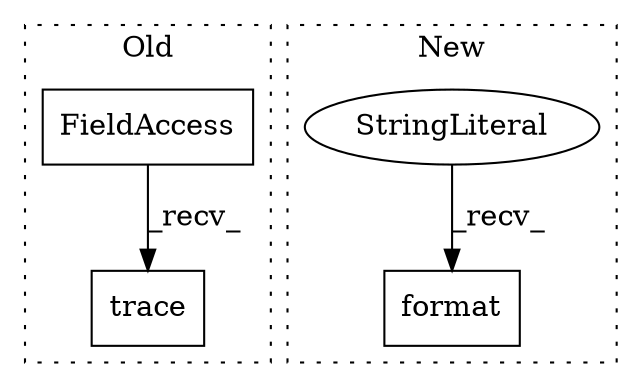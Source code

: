 digraph G {
subgraph cluster0 {
1 [label="trace" a="32" s="22992,23027" l="6,1" shape="box"];
4 [label="FieldAccess" a="22" s="22981" l="10" shape="box"];
label = "Old";
style="dotted";
}
subgraph cluster1 {
2 [label="format" a="32" s="23123,23131" l="7,1" shape="box"];
3 [label="StringLiteral" a="45" s="23101" l="21" shape="ellipse"];
label = "New";
style="dotted";
}
3 -> 2 [label="_recv_"];
4 -> 1 [label="_recv_"];
}